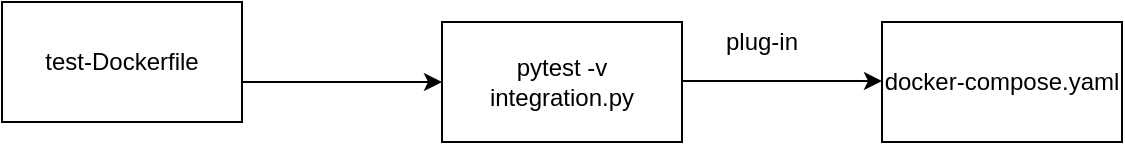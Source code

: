 <mxfile version="13.6.4" type="github">
  <diagram id="i7MZrEzCP-PPzrsod5nO" name="Page-1">
    <mxGraphModel dx="1422" dy="762" grid="1" gridSize="10" guides="1" tooltips="1" connect="1" arrows="1" fold="1" page="1" pageScale="1" pageWidth="850" pageHeight="1100" math="0" shadow="0">
      <root>
        <mxCell id="0" />
        <mxCell id="1" parent="0" />
        <mxCell id="6oCxkiA8Eo78uQkREE28-1" value="test-Dockerfile" style="rounded=0;whiteSpace=wrap;html=1;" vertex="1" parent="1">
          <mxGeometry x="180" y="80" width="120" height="60" as="geometry" />
        </mxCell>
        <mxCell id="6oCxkiA8Eo78uQkREE28-2" value="" style="endArrow=classic;html=1;" edge="1" parent="1">
          <mxGeometry width="50" height="50" relative="1" as="geometry">
            <mxPoint x="300" y="120" as="sourcePoint" />
            <mxPoint x="400" y="120" as="targetPoint" />
            <Array as="points" />
          </mxGeometry>
        </mxCell>
        <mxCell id="6oCxkiA8Eo78uQkREE28-3" value="pytest -v integration.py" style="rounded=0;whiteSpace=wrap;html=1;" vertex="1" parent="1">
          <mxGeometry x="400" y="90" width="120" height="60" as="geometry" />
        </mxCell>
        <mxCell id="6oCxkiA8Eo78uQkREE28-6" value="" style="endArrow=classic;html=1;" edge="1" parent="1">
          <mxGeometry width="50" height="50" relative="1" as="geometry">
            <mxPoint x="520" y="119.5" as="sourcePoint" />
            <mxPoint x="620" y="119.5" as="targetPoint" />
            <Array as="points" />
          </mxGeometry>
        </mxCell>
        <mxCell id="6oCxkiA8Eo78uQkREE28-7" value="docker-compose.yaml" style="rounded=0;whiteSpace=wrap;html=1;" vertex="1" parent="1">
          <mxGeometry x="620" y="90" width="120" height="60" as="geometry" />
        </mxCell>
        <mxCell id="6oCxkiA8Eo78uQkREE28-8" value="plug-in" style="text;html=1;strokeColor=none;fillColor=none;align=center;verticalAlign=middle;whiteSpace=wrap;rounded=0;" vertex="1" parent="1">
          <mxGeometry x="540" y="90" width="40" height="20" as="geometry" />
        </mxCell>
      </root>
    </mxGraphModel>
  </diagram>
</mxfile>
